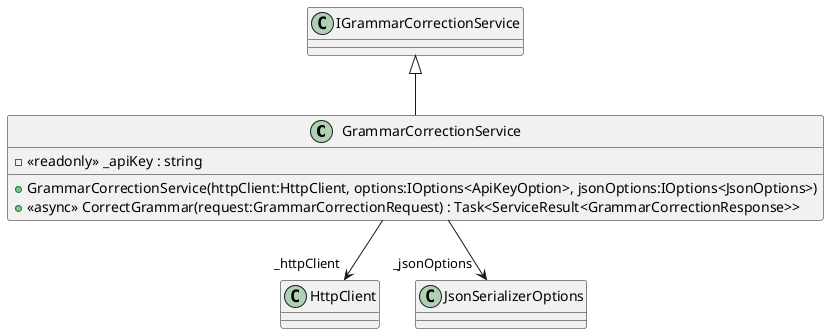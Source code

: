 @startuml
class GrammarCorrectionService {
    - <<readonly>> _apiKey : string
    + GrammarCorrectionService(httpClient:HttpClient, options:IOptions<ApiKeyOption>, jsonOptions:IOptions<JsonOptions>)
    + <<async>> CorrectGrammar(request:GrammarCorrectionRequest) : Task<ServiceResult<GrammarCorrectionResponse>>
}
IGrammarCorrectionService <|-- GrammarCorrectionService
GrammarCorrectionService --> "_httpClient" HttpClient
GrammarCorrectionService --> "_jsonOptions" JsonSerializerOptions
@enduml
